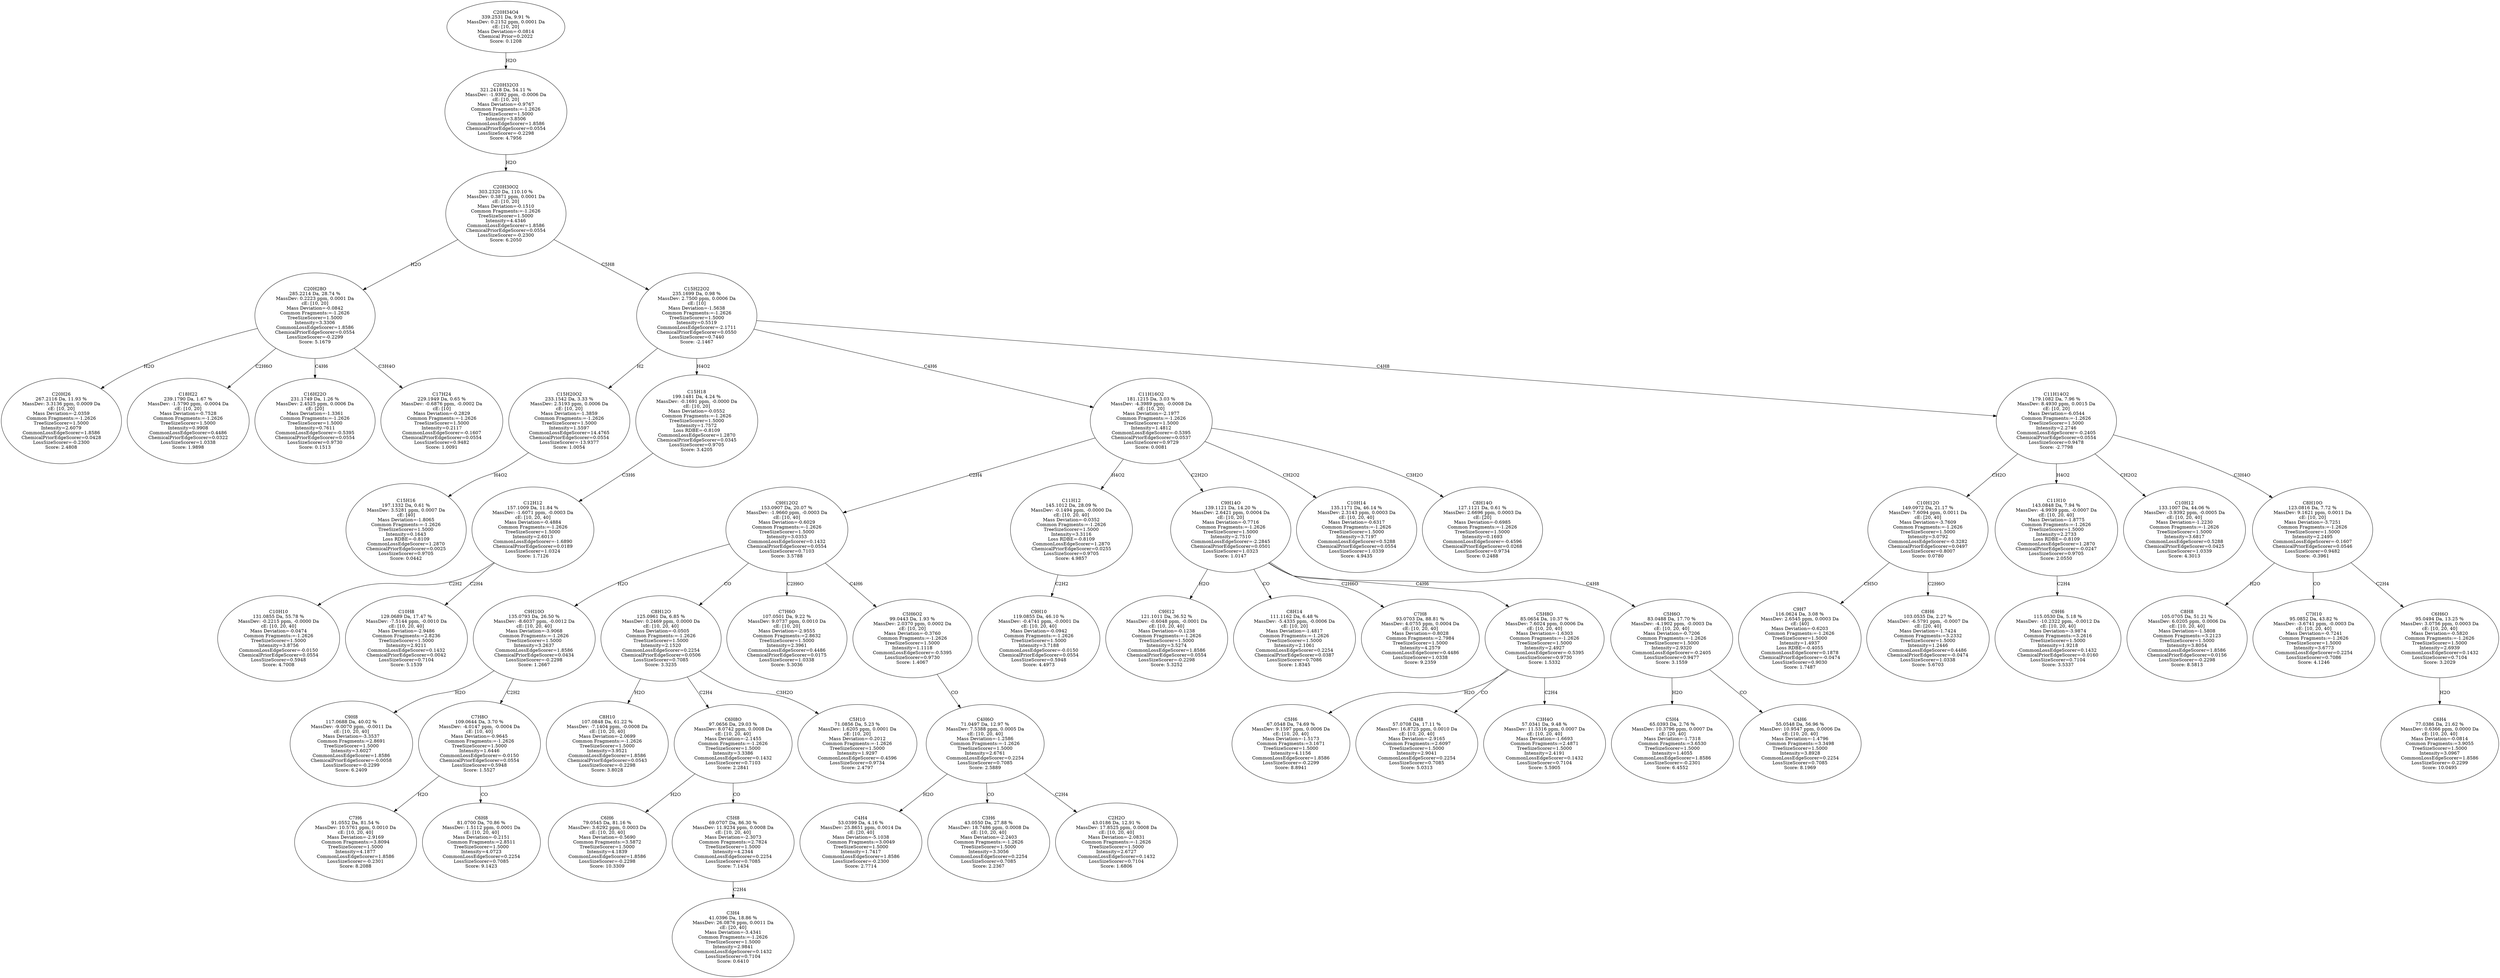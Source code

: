 strict digraph {
v1 [label="C20H26\n267.2116 Da, 11.93 %\nMassDev: 3.3136 ppm, 0.0009 Da\ncE: [10, 20]\nMass Deviation=-2.0359\nCommon Fragments:=-1.2626\nTreeSizeScorer=1.5000\nIntensity=2.6079\nCommonLossEdgeScorer=1.8586\nChemicalPriorEdgeScorer=0.0428\nLossSizeScorer=-0.2300\nScore: 2.4808"];
v2 [label="C18H22\n239.1790 Da, 1.67 %\nMassDev: -1.5790 ppm, -0.0004 Da\ncE: [10, 20]\nMass Deviation=-0.7528\nCommon Fragments:=-1.2626\nTreeSizeScorer=1.5000\nIntensity=0.9908\nCommonLossEdgeScorer=0.4486\nChemicalPriorEdgeScorer=0.0322\nLossSizeScorer=1.0338\nScore: 1.9898"];
v3 [label="C16H22O\n231.1749 Da, 1.26 %\nMassDev: 2.4525 ppm, 0.0006 Da\ncE: [20]\nMass Deviation=-1.3361\nCommon Fragments:=-1.2626\nTreeSizeScorer=1.5000\nIntensity=0.7611\nCommonLossEdgeScorer=-0.5395\nChemicalPriorEdgeScorer=0.0554\nLossSizeScorer=0.9730\nScore: 0.1513"];
v4 [label="C17H24\n229.1949 Da, 0.65 %\nMassDev: -0.6876 ppm, -0.0002 Da\ncE: [10]\nMass Deviation=-0.2829\nCommon Fragments:=-1.2626\nTreeSizeScorer=1.5000\nIntensity=0.2117\nCommonLossEdgeScorer=-0.1607\nChemicalPriorEdgeScorer=0.0554\nLossSizeScorer=0.9482\nScore: 1.0091"];
v5 [label="C20H28O\n285.2214 Da, 28.74 %\nMassDev: 0.2223 ppm, 0.0001 Da\ncE: [10, 20]\nMass Deviation=-0.0842\nCommon Fragments:=-1.2626\nTreeSizeScorer=1.5000\nIntensity=3.3306\nCommonLossEdgeScorer=1.8586\nChemicalPriorEdgeScorer=0.0554\nLossSizeScorer=-0.2299\nScore: 5.1679"];
v6 [label="C15H16\n197.1332 Da, 0.61 %\nMassDev: 3.5281 ppm, 0.0007 Da\ncE: [40]\nMass Deviation=-1.8065\nCommon Fragments:=-1.2626\nTreeSizeScorer=1.5000\nIntensity=0.1643\nLoss RDBE=-0.8109\nCommonLossEdgeScorer=1.2870\nChemicalPriorEdgeScorer=0.0025\nLossSizeScorer=0.9705\nScore: 0.0442"];
v7 [label="C15H20O2\n233.1542 Da, 3.33 %\nMassDev: 2.5193 ppm, 0.0006 Da\ncE: [10, 20]\nMass Deviation=-1.3859\nCommon Fragments:=-1.2626\nTreeSizeScorer=1.5000\nIntensity=1.5597\nCommonLossEdgeScorer=14.4765\nChemicalPriorEdgeScorer=0.0554\nLossSizeScorer=-13.9377\nScore: 1.0054"];
v8 [label="C10H10\n131.0855 Da, 55.78 %\nMassDev: -0.2215 ppm, -0.0000 Da\ncE: [10, 20, 40]\nMass Deviation=-0.0474\nCommon Fragments:=-1.2626\nTreeSizeScorer=1.5000\nIntensity=3.8756\nCommonLossEdgeScorer=-0.0150\nChemicalPriorEdgeScorer=0.0554\nLossSizeScorer=0.5948\nScore: 4.7008"];
v9 [label="C10H8\n129.0689 Da, 17.47 %\nMassDev: -7.5144 ppm, -0.0010 Da\ncE: [10, 20, 40]\nMass Deviation=-2.9486\nCommon Fragments:=2.8236\nTreeSizeScorer=1.5000\nIntensity=2.9211\nCommonLossEdgeScorer=0.1432\nChemicalPriorEdgeScorer=0.0042\nLossSizeScorer=0.7104\nScore: 5.1539"];
v10 [label="C12H12\n157.1009 Da, 11.84 %\nMassDev: -1.6071 ppm, -0.0003 Da\ncE: [10, 20, 40]\nMass Deviation=-0.4884\nCommon Fragments:=-1.2626\nTreeSizeScorer=1.5000\nIntensity=2.6013\nCommonLossEdgeScorer=-1.6890\nChemicalPriorEdgeScorer=0.0189\nLossSizeScorer=1.0324\nScore: 1.7126"];
v11 [label="C15H18\n199.1481 Da, 4.24 %\nMassDev: -0.1691 ppm, -0.0000 Da\ncE: [10, 20]\nMass Deviation=-0.0552\nCommon Fragments:=-1.2626\nTreeSizeScorer=1.5000\nIntensity=1.7572\nLoss RDBE=-0.8109\nCommonLossEdgeScorer=1.2870\nChemicalPriorEdgeScorer=0.0345\nLossSizeScorer=0.9705\nScore: 3.4205"];
v12 [label="C9H8\n117.0688 Da, 40.02 %\nMassDev: -9.0070 ppm, -0.0011 Da\ncE: [10, 20, 40]\nMass Deviation=-3.3537\nCommon Fragments:=2.8691\nTreeSizeScorer=1.5000\nIntensity=3.6027\nCommonLossEdgeScorer=1.8586\nChemicalPriorEdgeScorer=-0.0058\nLossSizeScorer=-0.2299\nScore: 6.2409"];
v13 [label="C7H6\n91.0552 Da, 81.54 %\nMassDev: 10.5761 ppm, 0.0010 Da\ncE: [10, 20, 40]\nMass Deviation=-2.9169\nCommon Fragments:=3.8094\nTreeSizeScorer=1.5000\nIntensity=4.1877\nCommonLossEdgeScorer=1.8586\nLossSizeScorer=-0.2301\nScore: 8.2088"];
v14 [label="C6H8\n81.0700 Da, 70.86 %\nMassDev: 1.5112 ppm, 0.0001 Da\ncE: [10, 20, 40]\nMass Deviation=-0.2151\nCommon Fragments:=2.8511\nTreeSizeScorer=1.5000\nIntensity=4.0723\nCommonLossEdgeScorer=0.2254\nLossSizeScorer=0.7085\nScore: 9.1423"];
v15 [label="C7H8O\n109.0644 Da, 3.70 %\nMassDev: -4.0147 ppm, -0.0004 Da\ncE: [10, 40]\nMass Deviation=-0.9645\nCommon Fragments:=-1.2626\nTreeSizeScorer=1.5000\nIntensity=1.6446\nCommonLossEdgeScorer=-0.0150\nChemicalPriorEdgeScorer=0.0554\nLossSizeScorer=0.5948\nScore: 1.5527"];
v16 [label="C9H10O\n135.0793 Da, 26.50 %\nMassDev: -8.6037 ppm, -0.0012 Da\ncE: [10, 20, 40]\nMass Deviation=-3.9068\nCommon Fragments:=-1.2626\nTreeSizeScorer=1.5000\nIntensity=3.2637\nCommonLossEdgeScorer=1.8586\nChemicalPriorEdgeScorer=0.0434\nLossSizeScorer=-0.2298\nScore: 1.2667"];
v17 [label="C8H10\n107.0848 Da, 61.22 %\nMassDev: -7.1404 ppm, -0.0008 Da\ncE: [10, 20, 40]\nMass Deviation=-2.0699\nCommon Fragments:=-1.2626\nTreeSizeScorer=1.5000\nIntensity=3.9521\nCommonLossEdgeScorer=1.8586\nChemicalPriorEdgeScorer=0.0543\nLossSizeScorer=-0.2298\nScore: 3.8028"];
v18 [label="C6H6\n79.0545 Da, 81.16 %\nMassDev: 3.6292 ppm, 0.0003 Da\ncE: [10, 20, 40]\nMass Deviation=-0.5690\nCommon Fragments:=3.5872\nTreeSizeScorer=1.5000\nIntensity=4.1839\nCommonLossEdgeScorer=1.8586\nLossSizeScorer=-0.2298\nScore: 10.3309"];
v19 [label="C3H4\n41.0396 Da, 18.86 %\nMassDev: 26.0876 ppm, 0.0011 Da\ncE: [20, 40]\nMass Deviation=-3.4341\nCommon Fragments:=-1.2626\nTreeSizeScorer=1.5000\nIntensity=2.9841\nCommonLossEdgeScorer=0.1432\nLossSizeScorer=0.7104\nScore: 0.6410"];
v20 [label="C5H8\n69.0707 Da, 86.30 %\nMassDev: 11.9234 ppm, 0.0008 Da\ncE: [10, 20, 40]\nMass Deviation=-2.3073\nCommon Fragments:=2.7824\nTreeSizeScorer=1.5000\nIntensity=4.2344\nCommonLossEdgeScorer=0.2254\nLossSizeScorer=0.7085\nScore: 7.1434"];
v21 [label="C6H8O\n97.0656 Da, 29.03 %\nMassDev: 8.0742 ppm, 0.0008 Da\ncE: [10, 20, 40]\nMass Deviation=-2.1455\nCommon Fragments:=-1.2626\nTreeSizeScorer=1.5000\nIntensity=3.3386\nCommonLossEdgeScorer=0.1432\nLossSizeScorer=0.7103\nScore: 2.2841"];
v22 [label="C5H10\n71.0856 Da, 5.23 %\nMassDev: 1.6205 ppm, 0.0001 Da\ncE: [10, 20]\nMass Deviation=-0.2012\nCommon Fragments:=-1.2626\nTreeSizeScorer=1.5000\nIntensity=1.9297\nCommonLossEdgeScorer=-0.4596\nLossSizeScorer=0.9734\nScore: 2.4797"];
v23 [label="C8H12O\n125.0961 Da, 6.85 %\nMassDev: 0.2469 ppm, 0.0000 Da\ncE: [10, 20, 40]\nMass Deviation=-0.0505\nCommon Fragments:=-1.2626\nTreeSizeScorer=1.5000\nIntensity=2.1520\nCommonLossEdgeScorer=0.2254\nChemicalPriorEdgeScorer=0.0506\nLossSizeScorer=0.7085\nScore: 3.3235"];
v24 [label="C7H6O\n107.0501 Da, 9.22 %\nMassDev: 9.0737 ppm, 0.0010 Da\ncE: [10, 20]\nMass Deviation=-2.9555\nCommon Fragments:=2.8632\nTreeSizeScorer=1.5000\nIntensity=2.3961\nCommonLossEdgeScorer=0.4486\nChemicalPriorEdgeScorer=0.0175\nLossSizeScorer=1.0338\nScore: 5.3036"];
v25 [label="C4H4\n53.0399 Da, 4.16 %\nMassDev: 25.8651 ppm, 0.0014 Da\ncE: [20, 40]\nMass Deviation=-5.1038\nCommon Fragments:=3.0049\nTreeSizeScorer=1.5000\nIntensity=1.7417\nCommonLossEdgeScorer=1.8586\nLossSizeScorer=-0.2300\nScore: 2.7714"];
v26 [label="C3H6\n43.0550 Da, 27.88 %\nMassDev: 18.7486 ppm, 0.0008 Da\ncE: [10, 20, 40]\nMass Deviation=-2.2403\nCommon Fragments:=-1.2626\nTreeSizeScorer=1.5000\nIntensity=3.3056\nCommonLossEdgeScorer=0.2254\nLossSizeScorer=0.7085\nScore: 2.2367"];
v27 [label="C2H2O\n43.0186 Da, 12.91 %\nMassDev: 17.8525 ppm, 0.0008 Da\ncE: [10, 20, 40]\nMass Deviation=-2.0831\nCommon Fragments:=-1.2626\nTreeSizeScorer=1.5000\nIntensity=2.6727\nCommonLossEdgeScorer=0.1432\nLossSizeScorer=0.7104\nScore: 1.6806"];
v28 [label="C4H6O\n71.0497 Da, 12.97 %\nMassDev: 7.5388 ppm, 0.0005 Da\ncE: [10, 20, 40]\nMass Deviation=-1.2586\nCommon Fragments:=-1.2626\nTreeSizeScorer=1.5000\nIntensity=2.6761\nCommonLossEdgeScorer=0.2254\nLossSizeScorer=0.7085\nScore: 2.5889"];
v29 [label="C5H6O2\n99.0443 Da, 1.93 %\nMassDev: 2.0370 ppm, 0.0002 Da\ncE: [10, 20]\nMass Deviation=-0.3760\nCommon Fragments:=-1.2626\nTreeSizeScorer=1.5000\nIntensity=1.1118\nCommonLossEdgeScorer=-0.5395\nLossSizeScorer=0.9730\nScore: 1.4067"];
v30 [label="C9H12O2\n153.0907 Da, 20.07 %\nMassDev: -1.9660 ppm, -0.0003 Da\ncE: [10, 40]\nMass Deviation=-0.6029\nCommon Fragments:=-1.2626\nTreeSizeScorer=1.5000\nIntensity=3.0353\nCommonLossEdgeScorer=0.1432\nChemicalPriorEdgeScorer=0.0554\nLossSizeScorer=0.7103\nScore: 3.5788"];
v31 [label="C9H10\n119.0855 Da, 46.10 %\nMassDev: -0.4741 ppm, -0.0001 Da\ncE: [10, 20, 40]\nMass Deviation=-0.0942\nCommon Fragments:=-1.2626\nTreeSizeScorer=1.5000\nIntensity=3.7188\nCommonLossEdgeScorer=-0.0150\nChemicalPriorEdgeScorer=0.0554\nLossSizeScorer=0.5948\nScore: 4.4973"];
v32 [label="C11H12\n145.1012 Da, 28.09 %\nMassDev: -0.1494 ppm, -0.0000 Da\ncE: [10, 20, 40]\nMass Deviation=-0.0352\nCommon Fragments:=-1.2626\nTreeSizeScorer=1.5000\nIntensity=3.3116\nLoss RDBE=-0.8109\nCommonLossEdgeScorer=1.2870\nChemicalPriorEdgeScorer=0.0255\nLossSizeScorer=0.9705\nScore: 4.9857"];
v33 [label="C9H12\n121.1011 Da, 36.52 %\nMassDev: -0.6048 ppm, -0.0001 Da\ncE: [10, 20, 40]\nMass Deviation=-0.1238\nCommon Fragments:=-1.2626\nTreeSizeScorer=1.5000\nIntensity=3.5274\nCommonLossEdgeScorer=1.8586\nChemicalPriorEdgeScorer=0.0554\nLossSizeScorer=-0.2298\nScore: 5.3252"];
v34 [label="C8H14\n111.1162 Da, 6.48 %\nMassDev: -5.4335 ppm, -0.0006 Da\ncE: [10, 20]\nMass Deviation=-1.4817\nCommon Fragments:=-1.2626\nTreeSizeScorer=1.5000\nIntensity=2.1061\nCommonLossEdgeScorer=0.2254\nChemicalPriorEdgeScorer=0.0387\nLossSizeScorer=0.7086\nScore: 1.8345"];
v35 [label="C7H8\n93.0703 Da, 88.81 %\nMassDev: 4.0755 ppm, 0.0004 Da\ncE: [10, 20, 40]\nMass Deviation=-0.8028\nCommon Fragments:=2.7984\nTreeSizeScorer=1.5000\nIntensity=4.2579\nCommonLossEdgeScorer=0.4486\nLossSizeScorer=1.0338\nScore: 9.2359"];
v36 [label="C5H6\n67.0548 Da, 74.69 %\nMassDev: 9.1597 ppm, 0.0006 Da\ncE: [10, 20, 40]\nMass Deviation=-1.5173\nCommon Fragments:=3.1671\nTreeSizeScorer=1.5000\nIntensity=4.1156\nCommonLossEdgeScorer=1.8586\nLossSizeScorer=-0.2299\nScore: 8.8941"];
v37 [label="C4H8\n57.0708 Da, 17.11 %\nMassDev: 16.8725 ppm, 0.0010 Da\ncE: [10, 20, 40]\nMass Deviation=-2.9165\nCommon Fragments:=2.6097\nTreeSizeScorer=1.5000\nIntensity=2.9041\nCommonLossEdgeScorer=0.2254\nLossSizeScorer=0.7085\nScore: 5.0313"];
v38 [label="C3H4O\n57.0341 Da, 9.48 %\nMassDev: 11.5316 ppm, 0.0007 Da\ncE: [10, 20, 40]\nMass Deviation=-1.6693\nCommon Fragments:=2.4871\nTreeSizeScorer=1.5000\nIntensity=2.4191\nCommonLossEdgeScorer=0.1432\nLossSizeScorer=0.7104\nScore: 5.5905"];
v39 [label="C5H8O\n85.0654 Da, 10.37 %\nMassDev: 7.6024 ppm, 0.0006 Da\ncE: [10, 20, 40]\nMass Deviation=-1.6303\nCommon Fragments:=-1.2626\nTreeSizeScorer=1.5000\nIntensity=2.4927\nCommonLossEdgeScorer=-0.5395\nLossSizeScorer=0.9730\nScore: 1.5332"];
v40 [label="C5H4\n65.0393 Da, 2.76 %\nMassDev: 10.3796 ppm, 0.0007 Da\ncE: [20, 40]\nMass Deviation=-1.7318\nCommon Fragments:=3.6530\nTreeSizeScorer=1.5000\nIntensity=1.4055\nCommonLossEdgeScorer=1.8586\nLossSizeScorer=-0.2301\nScore: 6.4552"];
v41 [label="C4H6\n55.0548 Da, 56.96 %\nMassDev: 10.9547 ppm, 0.0006 Da\ncE: [10, 20, 40]\nMass Deviation=-1.4796\nCommon Fragments:=3.3498\nTreeSizeScorer=1.5000\nIntensity=3.8928\nCommonLossEdgeScorer=0.2254\nLossSizeScorer=0.7085\nScore: 8.1969"];
v42 [label="C5H6O\n83.0488 Da, 17.70 %\nMassDev: -4.1902 ppm, -0.0003 Da\ncE: [10, 20, 40]\nMass Deviation=-0.7206\nCommon Fragments:=-1.2626\nTreeSizeScorer=1.5000\nIntensity=2.9320\nCommonLossEdgeScorer=-0.2405\nLossSizeScorer=0.9477\nScore: 3.1559"];
v43 [label="C9H14O\n139.1121 Da, 14.20 %\nMassDev: 2.6421 ppm, 0.0004 Da\ncE: [10, 20]\nMass Deviation=-0.7716\nCommon Fragments:=-1.2626\nTreeSizeScorer=1.5000\nIntensity=2.7510\nCommonLossEdgeScorer=-2.2845\nChemicalPriorEdgeScorer=0.0501\nLossSizeScorer=1.0323\nScore: 1.0147"];
v44 [label="C10H14\n135.1171 Da, 46.14 %\nMassDev: 2.3143 ppm, 0.0003 Da\ncE: [10, 20, 40]\nMass Deviation=-0.6317\nCommon Fragments:=-1.2626\nTreeSizeScorer=1.5000\nIntensity=3.7197\nCommonLossEdgeScorer=0.5288\nChemicalPriorEdgeScorer=0.0554\nLossSizeScorer=1.0339\nScore: 4.9435"];
v45 [label="C8H14O\n127.1121 Da, 0.61 %\nMassDev: 2.6696 ppm, 0.0003 Da\ncE: [20]\nMass Deviation=-0.6985\nCommon Fragments:=-1.2626\nTreeSizeScorer=1.5000\nIntensity=0.1693\nCommonLossEdgeScorer=-0.4596\nChemicalPriorEdgeScorer=0.0268\nLossSizeScorer=0.9734\nScore: 0.2488"];
v46 [label="C11H16O2\n181.1215 Da, 3.03 %\nMassDev: -4.3989 ppm, -0.0008 Da\ncE: [10, 20]\nMass Deviation=-2.1977\nCommon Fragments:=-1.2626\nTreeSizeScorer=1.5000\nIntensity=1.4812\nCommonLossEdgeScorer=-0.5395\nChemicalPriorEdgeScorer=0.0537\nLossSizeScorer=0.9729\nScore: 0.0081"];
v47 [label="C9H7\n116.0624 Da, 3.08 %\nMassDev: 2.6545 ppm, 0.0003 Da\ncE: [40]\nMass Deviation=-0.6203\nCommon Fragments:=-1.2626\nTreeSizeScorer=1.5000\nIntensity=1.4937\nLoss RDBE=-0.4055\nCommonLossEdgeScorer=0.1878\nChemicalPriorEdgeScorer=-0.0474\nLossSizeScorer=0.9030\nScore: 1.7487"];
v48 [label="C8H6\n103.0535 Da, 2.27 %\nMassDev: -6.5791 ppm, -0.0007 Da\ncE: [20, 40]\nMass Deviation=-1.7424\nCommon Fragments:=3.2332\nTreeSizeScorer=1.5000\nIntensity=1.2446\nCommonLossEdgeScorer=0.4486\nChemicalPriorEdgeScorer=-0.0474\nLossSizeScorer=1.0338\nScore: 5.6703"];
v49 [label="C10H12O\n149.0972 Da, 21.17 %\nMassDev: 7.6094 ppm, 0.0011 Da\ncE: [20, 40]\nMass Deviation=-3.7609\nCommon Fragments:=-1.2626\nTreeSizeScorer=1.5000\nIntensity=3.0792\nCommonLossEdgeScorer=-0.3282\nChemicalPriorEdgeScorer=0.0497\nLossSizeScorer=0.8007\nScore: 0.0780"];
v50 [label="C9H6\n115.0530 Da, 5.18 %\nMassDev: -10.2322 ppm, -0.0012 Da\ncE: [10, 20, 40]\nMass Deviation=-3.9874\nCommon Fragments:=3.2616\nTreeSizeScorer=1.5000\nIntensity=1.9218\nCommonLossEdgeScorer=0.1432\nChemicalPriorEdgeScorer=-0.0160\nLossSizeScorer=0.7104\nScore: 3.5337"];
v51 [label="C11H10\n143.0848 Da, 7.94 %\nMassDev: -4.9939 ppm, -0.0007 Da\ncE: [10, 20, 40]\nMass Deviation=-1.8775\nCommon Fragments:=-1.2626\nTreeSizeScorer=1.5000\nIntensity=2.2733\nLoss RDBE=-0.8109\nCommonLossEdgeScorer=1.2870\nChemicalPriorEdgeScorer=-0.0247\nLossSizeScorer=0.9705\nScore: 2.0550"];
v52 [label="C10H12\n133.1007 Da, 44.06 %\nMassDev: -3.9392 ppm, -0.0005 Da\ncE: [10, 20, 40]\nMass Deviation=-1.2230\nCommon Fragments:=-1.2626\nTreeSizeScorer=1.5000\nIntensity=3.6817\nCommonLossEdgeScorer=0.5288\nChemicalPriorEdgeScorer=0.0425\nLossSizeScorer=1.0339\nScore: 4.3013"];
v53 [label="C8H8\n105.0705 Da, 51.21 %\nMassDev: 6.0205 ppm, 0.0006 Da\ncE: [10, 20, 40]\nMass Deviation=-1.5808\nCommon Fragments:=3.2123\nTreeSizeScorer=1.5000\nIntensity=3.8054\nCommonLossEdgeScorer=1.8586\nChemicalPriorEdgeScorer=0.0156\nLossSizeScorer=-0.2298\nScore: 8.5813"];
v54 [label="C7H10\n95.0852 Da, 43.82 %\nMassDev: -3.6741 ppm, -0.0003 Da\ncE: [10, 20, 40]\nMass Deviation=-0.7241\nCommon Fragments:=-1.2626\nTreeSizeScorer=1.5000\nIntensity=3.6773\nCommonLossEdgeScorer=0.2254\nLossSizeScorer=0.7086\nScore: 4.1246"];
v55 [label="C6H4\n77.0386 Da, 21.62 %\nMassDev: 0.6366 ppm, 0.0000 Da\ncE: [10, 20, 40]\nMass Deviation=-0.0814\nCommon Fragments:=3.9055\nTreeSizeScorer=1.5000\nIntensity=3.0967\nCommonLossEdgeScorer=1.8586\nLossSizeScorer=-0.2299\nScore: 10.0495"];
v56 [label="C6H6O\n95.0494 Da, 13.25 %\nMassDev: 3.0756 ppm, 0.0003 Da\ncE: [10, 20, 40]\nMass Deviation=-0.5820\nCommon Fragments:=-1.2626\nTreeSizeScorer=1.5000\nIntensity=2.6939\nCommonLossEdgeScorer=0.1432\nLossSizeScorer=0.7104\nScore: 3.2029"];
v57 [label="C8H10O\n123.0816 Da, 7.72 %\nMassDev: 9.1621 ppm, 0.0011 Da\ncE: [10, 20]\nMass Deviation=-3.7251\nCommon Fragments:=-1.2626\nTreeSizeScorer=1.5000\nIntensity=2.2495\nCommonLossEdgeScorer=-0.1607\nChemicalPriorEdgeScorer=0.0546\nLossSizeScorer=0.9482\nScore: -0.3961"];
v58 [label="C11H14O2\n179.1082 Da, 7.96 %\nMassDev: 8.4930 ppm, 0.0015 Da\ncE: [10, 20]\nMass Deviation=-6.0544\nCommon Fragments:=-1.2626\nTreeSizeScorer=1.5000\nIntensity=2.2746\nCommonLossEdgeScorer=-0.2405\nChemicalPriorEdgeScorer=0.0554\nLossSizeScorer=0.9478\nScore: -2.7798"];
v59 [label="C15H22O2\n235.1699 Da, 0.98 %\nMassDev: 2.7500 ppm, 0.0006 Da\ncE: [10]\nMass Deviation=-1.5638\nCommon Fragments:=-1.2626\nTreeSizeScorer=1.5000\nIntensity=0.5519\nCommonLossEdgeScorer=-2.1711\nChemicalPriorEdgeScorer=0.0550\nLossSizeScorer=0.7440\nScore: -2.1467"];
v60 [label="C20H30O2\n303.2320 Da, 110.10 %\nMassDev: 0.3871 ppm, 0.0001 Da\ncE: [10, 20]\nMass Deviation=-0.1510\nCommon Fragments:=-1.2626\nTreeSizeScorer=1.5000\nIntensity=4.4346\nCommonLossEdgeScorer=1.8586\nChemicalPriorEdgeScorer=0.0554\nLossSizeScorer=-0.2300\nScore: 6.2050"];
v61 [label="C20H32O3\n321.2418 Da, 54.11 %\nMassDev: -1.9392 ppm, -0.0006 Da\ncE: [10, 20]\nMass Deviation=-0.9767\nCommon Fragments:=-1.2626\nTreeSizeScorer=1.5000\nIntensity=3.8506\nCommonLossEdgeScorer=1.8586\nChemicalPriorEdgeScorer=0.0554\nLossSizeScorer=-0.2298\nScore: 4.7956"];
v62 [label="C20H34O4\n339.2531 Da, 9.91 %\nMassDev: 0.2152 ppm, 0.0001 Da\ncE: [10, 20]\nMass Deviation=-0.0814\nChemical Prior=0.2022\nScore: 0.1208"];
v5 -> v1 [label="H2O"];
v5 -> v2 [label="C2H6O"];
v5 -> v3 [label="C4H6"];
v5 -> v4 [label="C3H4O"];
v60 -> v5 [label="H2O"];
v7 -> v6 [label="H4O2"];
v59 -> v7 [label="H2"];
v10 -> v8 [label="C2H2"];
v10 -> v9 [label="C2H4"];
v11 -> v10 [label="C3H6"];
v59 -> v11 [label="H4O2"];
v16 -> v12 [label="H2O"];
v15 -> v13 [label="H2O"];
v15 -> v14 [label="CO"];
v16 -> v15 [label="C2H2"];
v30 -> v16 [label="H2O"];
v23 -> v17 [label="H2O"];
v21 -> v18 [label="H2O"];
v20 -> v19 [label="C2H4"];
v21 -> v20 [label="CO"];
v23 -> v21 [label="C2H4"];
v23 -> v22 [label="C3H2O"];
v30 -> v23 [label="CO"];
v30 -> v24 [label="C2H6O"];
v28 -> v25 [label="H2O"];
v28 -> v26 [label="CO"];
v28 -> v27 [label="C2H4"];
v29 -> v28 [label="CO"];
v30 -> v29 [label="C4H6"];
v46 -> v30 [label="C2H4"];
v32 -> v31 [label="C2H2"];
v46 -> v32 [label="H4O2"];
v43 -> v33 [label="H2O"];
v43 -> v34 [label="CO"];
v43 -> v35 [label="C2H6O"];
v39 -> v36 [label="H2O"];
v39 -> v37 [label="CO"];
v39 -> v38 [label="C2H4"];
v43 -> v39 [label="C4H6"];
v42 -> v40 [label="H2O"];
v42 -> v41 [label="CO"];
v43 -> v42 [label="C4H8"];
v46 -> v43 [label="C2H2O"];
v46 -> v44 [label="CH2O2"];
v46 -> v45 [label="C3H2O"];
v59 -> v46 [label="C4H6"];
v49 -> v47 [label="CH5O"];
v49 -> v48 [label="C2H6O"];
v58 -> v49 [label="CH2O"];
v51 -> v50 [label="C2H4"];
v58 -> v51 [label="H4O2"];
v58 -> v52 [label="CH2O2"];
v57 -> v53 [label="H2O"];
v57 -> v54 [label="CO"];
v56 -> v55 [label="H2O"];
v57 -> v56 [label="C2H4"];
v58 -> v57 [label="C3H4O"];
v59 -> v58 [label="C4H8"];
v60 -> v59 [label="C5H8"];
v61 -> v60 [label="H2O"];
v62 -> v61 [label="H2O"];
}